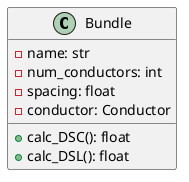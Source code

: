 @startuml Bundle
class Bundle {
    -name: str
    -num_conductors: int
    -spacing: float
    -conductor: Conductor
    +calc_DSC(): float
    +calc_DSL(): float
}
@enduml

@startuml Bus
class Bus {
    -name: str
    -base_kv: float
    -index: int
    +Vpu: float
    +V: float
    +angle: float
    +real_power: float
    +reactive_power: float
    +type: str

    +set_bus_v(v: float): void
    +set_angle(a: float): void
    +set_type(t: str): void
    +set_power(real: float, reactive: float): void
}
@enduml


@startuml Load
class Load {
    -name: str
    -bus: str
    -real_power: float
    -reactive_power: float
    +Smag: float
    +S: float
    +pf: float
    +angle: float
}
@enduml


@startuml Generator
class Generator {
    -name: str
    -bus: str
    -voltage: float
    -real_power: float
    -sub_transient_reactance: 0.0
    -neg_impedance: 0.0
    -zero_impedance: 0.0
    -gnd_impedance: None
    +reactive_power: float
    +Yprim0: np.array

    +set_power(real: float, reactive: float): void
    +calc_Y0prim(): np.array
}
@enduml



@startuml
class Circuit {
    // Instance Variables
    - name: str
    + powerbase: float
    + buses: dict
    + conductors: dict
    + bundles: dict
    + geometries: dict
    + transmission_lines: dict
    + transformers: dict
    + loads: dict
    + generators: dict
    + count: int
    + slack_bus: str
    + slack_index: int
    + pq_indexes: list<int>
    + pv_indexes: list<int>
    + pq_and_pv_indexes: list<int>
    + bus_order: list<int>
    + Ybus: np.ndarray
    + x: pd.DataFrame
    + y: pd.DataFrame
    + voltages: np.ndarray
    + changed: bool

    // Methods
    + change_power_base(p: float): void
    + change_frequency(f: float): void
    + add_bus(name: str, voltage: float): void
    + add_load(name: str, bus: str, real: float, reactive: float): void
    + add_tline_from_geometry(name: str, bus1: str, bus2: str, bundle: str, geometry: str, length: float): void
    + add_tline_from_parameters(name: str, bus1: str, bus2: str, R: float, X: float, B: float): void
    + add_transformer(name: str, type: str, bus1: str, bus2: str, power_rating: float, impedance_percent: float, x_over_r_ratio: float, gnd_impedance=None): void
    + add_generator(name: str, bus: str, voltage: float, real_power: float, pos_imp: float = 0.0, neg_imp: float = 0.0, zero_imp: float = 0.0, gnd_imp: float = 0.0, var_limit: float = ∞): void
    + add_conductor(name: str, diam: float, GMR: float, resistance: float, ampacity: float): void
    + add_bundle(name: str, num_conductors: int, spacing: float, conductor: Conductor): void
    + add_geometry(name: str, x: list<float>, y: list<float>): void
    + get_conductor(name: str): Conductor
    + get_bus(name: str): Bus
    + get_bundle(name: str): Bundle
    + get_geometry(name: str): Geometry
    + calc_Ybus(): np.ndarray
    + print_Ybus(): void
    + change_slack(old: str, new: str): void
    + compute_power_injection(x: pd.DataFrame, pq_and_pv_indexes: list<int>, pv_indexes: list<int>, pq_indexes: list<int>): pd.DataFrame
    + do_newton_raph(var_limit: bool = false): void
    + do_fast_decoupled(var_limit: bool = false): void
    + do_dc_power_flow(): void
    + to_rectangular(): np.ndarray
    + update_voltages_and_angles(): void
    + update_generator_power(): void
    + print_data(dcpowerflow: bool = false): void
}

@enduml





@startuml ThreePhaseFault
class ThreePhaseFault {
    - circuit: Circuit
    - faultbus: int
    - faultvoltage: float
    + faultYbus: np.ndarray
    + faultZbus: np.ndarray
    + Ifn: None
    + Ipn: None
    + fault_voltages: None

    + calc_faultYbus(): np.ndarray
    + calc_fault_values(): void
    + print_current(): void
    + print_voltages(): void
}
@enduml


@startuml UnsymmetricalFaults
class UnsymmetricalFaults {
    - circuit: Circuit
    - faultbus: int
    - faultvoltage: int
    + Y0bus: np.ndarray
    + Z0bus: np.ndarray
    + Ypbus: np.ndarray
    + Zpbus: np.ndarray
    + Ynbus: np.ndarray
    + Znbus: np.ndarray
    + Ifn: None
    + Ipn: None
    + fault_voltages: None

    + calc_zero(): np.ndarray
    + calc_positive(): np.ndarray
    + calc_negative(): np.ndarray
    + print_Y0bus(): void
    + print_Ypbus(): void
    + print_Ynbus(): void
    + print_current(): void
    + print_voltages(): void
    + SLG_fault_values(): void
    + LL_fault_values(): void
    + DLG_fault_values(): void
}
@enduml


@startuml Load
class Load {
    - name: str
    - bus: str
    - power: float
    - reactive: float
    + Smag: float
    + S: complex
    + pf: float
    + angle: float
}
@enduml


@startuml Generator
class Generator {
    - name: str
    - bus: str
    - voltage: float
    - real_power: float
    - sub_transient_reactance: complex
    - neg_impedance: complex
    - zero_impedance: complex
    - Zn: complex
    - var_limit: float
    + Y0prim: float
    + reactive_power: float

    + calc_Y0prim(): float
    + set_power(real: float, reactive: float):
}
@enduml


@startuml Conductor
class Conductor {
    - name: str
    - diam: float
    - GMR: float
    - resistance: float
    - ampacity: float
    + radius: float
}
@enduml


@startuml Geometry
class Geometry {
    -name: str
    -x: list[float]
    -y: list[float]
    +Deq: float

    +calc_Deq(): float
}
@enduml

@startuml Settings
class Settings {
    -freq: float
    -powerbase: float

    +set_freq(float): void
    +set_powerbase(float): void
}
@enduml

@startuml NewtonRaphson
class NewtonRaphson {
    - circuit: Circuit
    + pv_indexes: list
    + pq_indexes: list
    + var_indexes: list
    + lim_list: list
    + slack_index: int
    + Ymag: np.ndarray
    + theta: np.ndarray
    + tolerance: float
    + xfull: pd.DataFrame
    + J1: pd.DataFrame
    + J2: pd.DataFrame
    + J3: pd.DataFrame
    + J4: pd.DataFrame

    + __init__(circuit: Circuit): void
    + set_tolerance(tol: float): void
    + x_setup(): (pd.DataFrame, pd.DataFrame)
    + y_setup(q_limit: bool = False): (pd.DataFrame, pd.DataFrame)
    + newton_raph(q_limit: bool = False): (pd.DataFrame, pd.DataFrame)
    + calc_J1_off_diag(M: int): void
    + calc_J1_on_diag(M: int): void
    + calc_J2_off_diag(M: int): void
    + calc_J2_on_diag(M: int): void
    + calc_J3_off_diag(M: int): void
    + calc_J3_on_diag(M: int): void
    + calc_J4_off_diag(M: int): void
    + calc_J4_on_diag(M: int): void
    + calc_y(xfull: pd.DataFrame): pd.DataFrame
    + var_limit(y: pd.DataFrame): bool
}
@enduml

@startuml FastDecoupled
class FastDecoupled {
    - circuit : Circuit
    + slack_index : int
    + B : DataFrame
    + tolerance : float
    + xfull : DataFrame
    + yfull : DataFrame
    + J1 : ndarray
    + J4 : ndarray

    + set_tolerance(tol: float) : void
    + setup() : tuple
    + fast_decoupled() : tuple
    + calc_J1(V: DataFrame) : void
    + calc_J4(V: DataFrame) : void
    + calc_y(xfull: DataFrame) : DataFrame
}
@enduml

@startuml DCPowerFlow
class DCPowerFlow {
    - circuit: Circuit
    + Bfull: np.ndarray
    + Pfull: pd.DataFrame
    + xfull: pd.DataFrame
    + yfull: pd.DataFrame

    + x_setup(): pd.DataFrame
    + y_setup(): pd.DataFrame
    + calc_B(): np.ndarray
    + calc_P(): pd.DataFrame
    + dc_power_flow(): (pd.DataFrame, pd.DataFrame)
}
@enduml


@startuml ThreePhaseFaultParameters
class ThreePhaseFaultParameters {
    - symfault: ThreePhaseFault
    - fault_bus_index: int
    - fault_voltage: float

    + calc_fault_current(): complex
    + calc_fault_voltages(): np.ndarray
}
@enduml


@startuml UnsymmetricalFaultParameters
class UnsymmetricalFaultParameters {
    - unsymfault: UnsymmetricalFaults
    - faultbus: int
    - faultvoltage: float
    + Z0: np.ndarray
    + Z1: np.ndarray
    + Z2: np.ndarray
    + Zf: float
    + a: complex
    + A: np.ndarray
    + Ainv: np.ndarray

    + SLG_fault_values(): (np.ndarray, complex, np.ndarray)
    + LL_fault_values(): (np.ndarray, complex, np.ndarray)
    + DLG_fault_values(): (np.ndarray, complex, np.ndarray)
}
@enduml


@startuml Transformer
class Transformer {
    - name : str
    - type : str
    - bus1 : Bus
    - bus2 : Bus
    - power_rating : float
    - impedance_percent : float
    - x_over_r_ratio : float
    - Znpu : complex
    + Zpu : complex
    + Ypu : complex
    + Y0pu : complex
    + yprim : DataFrame
    + yprim0 : DataFrame

    + calc_impedance() : complex
    + calc_yprim() : DataFrame
    + calc_yprim0() : DataFrame
}
@enduml


@startuml

class TransmissionLine {
  - name : str
  - bus1 : Bus
  - bus2 : Bus
  - bundle : Bundle
  - geometry : Geometry
  - length : float
  - flag : bool
  + freq : float
  + powerbase : float
  + Zbase : float
  + R : float
  + X : float
  + Zseries : complex
  + Z0series : complex
  + Yseries : complex
  + Y0series : complex
  + Yshunt : complex
  + yprim : DataFrame
  + yprim0 : DataFrame

  + from_parameters(name: str, bus1: Bus, bus2: Bus, R: float, X: float,
  B: float) : TransmissionLine
  + calc_R() : float
  + calc_X() : float
  + calc_B() : float
  + calc_yprim() : DataFrame
  + calc_yprim0() : DataFrame
}

@enduml
